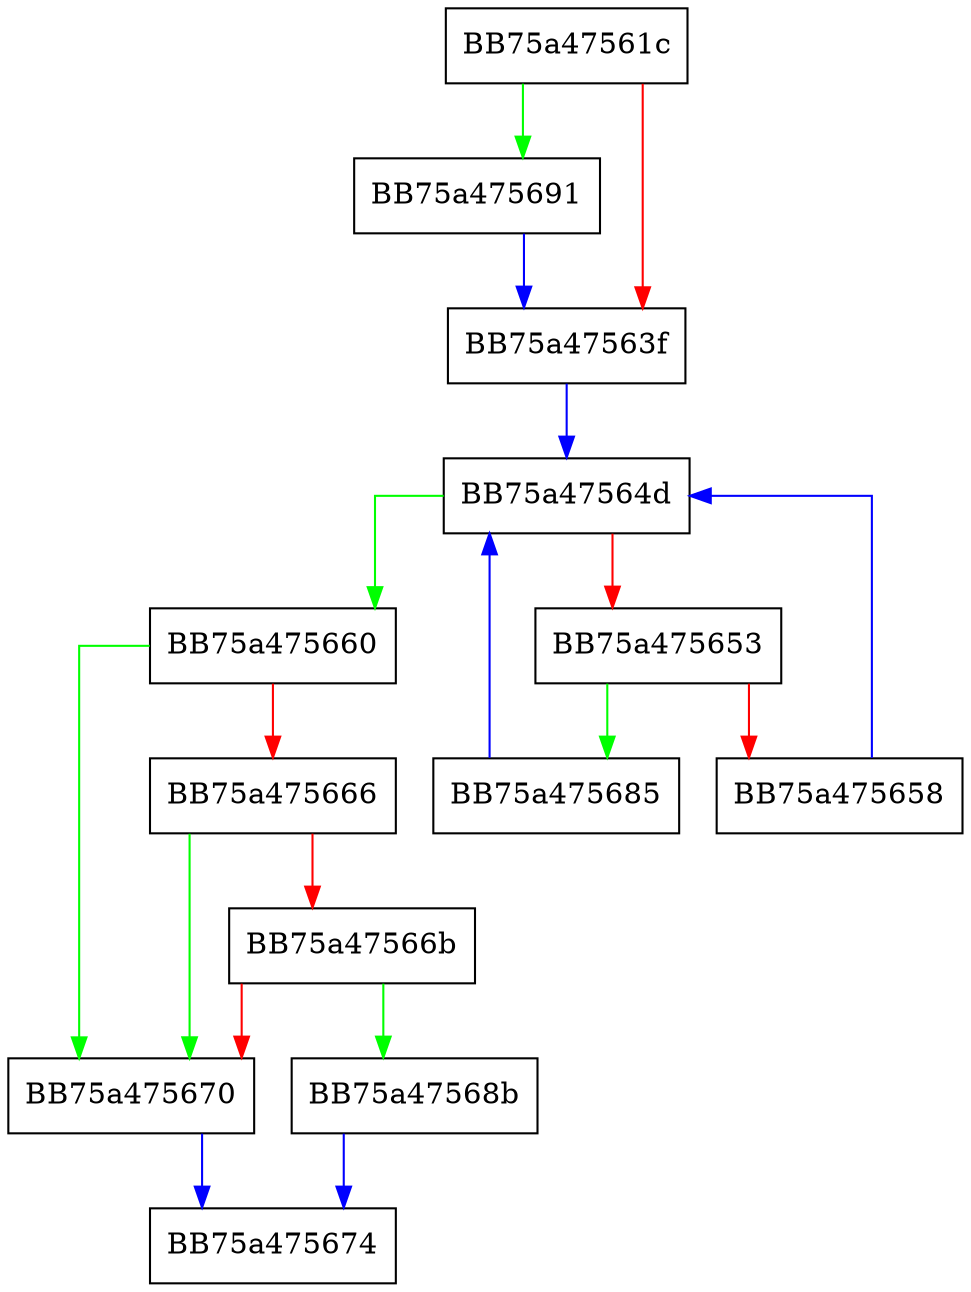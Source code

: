 digraph vdll_get_index_by_dllid {
  node [shape="box"];
  graph [splines=ortho];
  BB75a47561c -> BB75a475691 [color="green"];
  BB75a47561c -> BB75a47563f [color="red"];
  BB75a47563f -> BB75a47564d [color="blue"];
  BB75a47564d -> BB75a475660 [color="green"];
  BB75a47564d -> BB75a475653 [color="red"];
  BB75a475653 -> BB75a475685 [color="green"];
  BB75a475653 -> BB75a475658 [color="red"];
  BB75a475658 -> BB75a47564d [color="blue"];
  BB75a475660 -> BB75a475670 [color="green"];
  BB75a475660 -> BB75a475666 [color="red"];
  BB75a475666 -> BB75a475670 [color="green"];
  BB75a475666 -> BB75a47566b [color="red"];
  BB75a47566b -> BB75a47568b [color="green"];
  BB75a47566b -> BB75a475670 [color="red"];
  BB75a475670 -> BB75a475674 [color="blue"];
  BB75a475685 -> BB75a47564d [color="blue"];
  BB75a47568b -> BB75a475674 [color="blue"];
  BB75a475691 -> BB75a47563f [color="blue"];
}